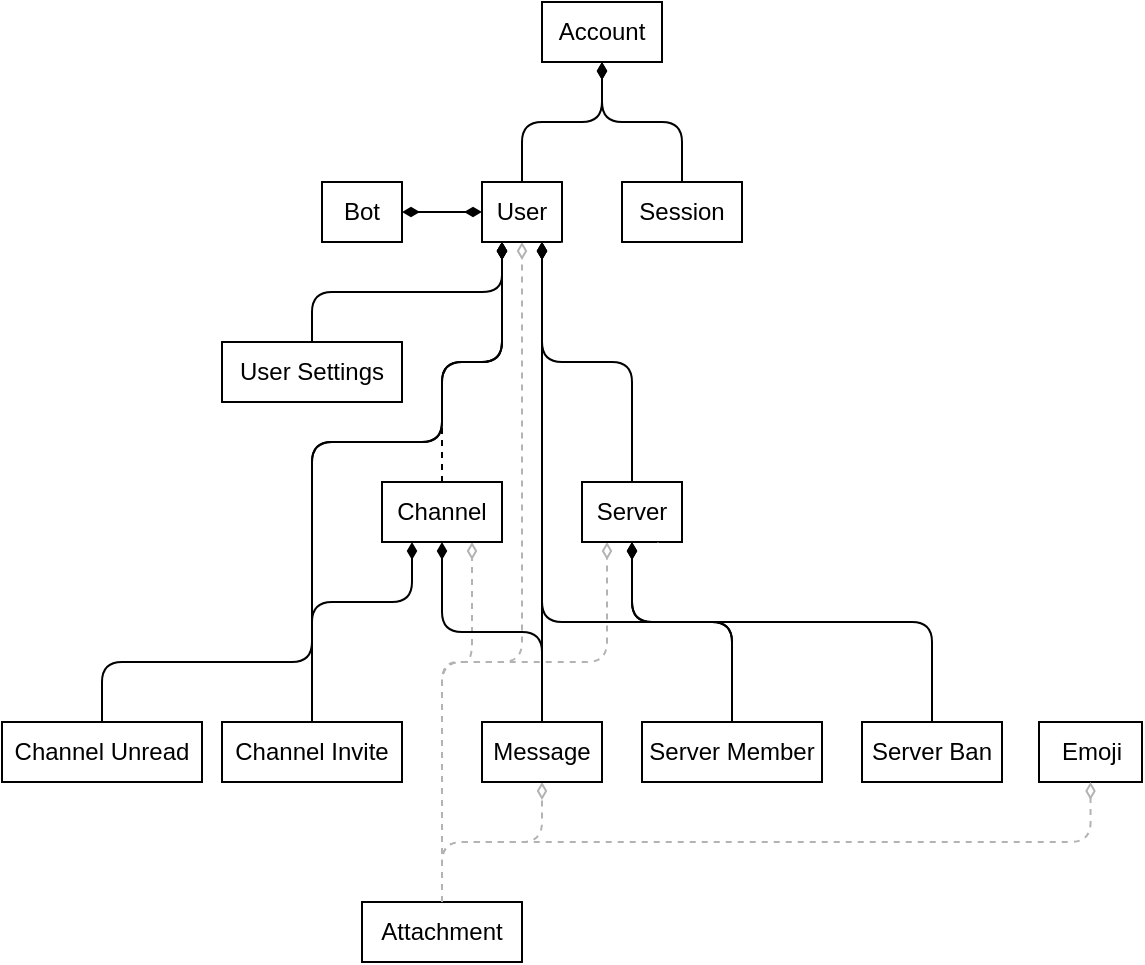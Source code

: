 <mxfile>
    <diagram id="9BKyaxnbqnTkbfLuLd1z" name="Page-1">
        <mxGraphModel dx="1033" dy="710" grid="1" gridSize="10" guides="1" tooltips="1" connect="1" arrows="1" fold="1" page="1" pageScale="1" pageWidth="827" pageHeight="1169" math="0" shadow="0">
            <root>
                <mxCell id="0"/>
                <mxCell id="1" parent="0"/>
                <mxCell id="56" style="edgeStyle=orthogonalEdgeStyle;html=1;exitX=0.5;exitY=0;exitDx=0;exitDy=0;entryX=0.5;entryY=1;entryDx=0;entryDy=0;startArrow=none;startFill=0;endArrow=diamondThin;endFill=0;strokeColor=#B3B3B3;dashed=1;" parent="1" source="2" target="6" edge="1">
                    <mxGeometry relative="1" as="geometry"/>
                </mxCell>
                <mxCell id="57" style="edgeStyle=orthogonalEdgeStyle;html=1;exitX=0.5;exitY=0;exitDx=0;exitDy=0;entryX=0.75;entryY=1;entryDx=0;entryDy=0;startArrow=none;startFill=0;endArrow=diamondThin;endFill=0;strokeColor=#B3B3B3;dashed=1;" parent="1" source="2" target="5" edge="1">
                    <mxGeometry relative="1" as="geometry">
                        <Array as="points">
                            <mxPoint x="260" y="370"/>
                            <mxPoint x="275" y="370"/>
                        </Array>
                    </mxGeometry>
                </mxCell>
                <mxCell id="58" style="edgeStyle=orthogonalEdgeStyle;html=1;exitX=0.5;exitY=0;exitDx=0;exitDy=0;entryX=0.25;entryY=1;entryDx=0;entryDy=0;startArrow=none;startFill=0;endArrow=diamondThin;endFill=0;strokeColor=#B3B3B3;dashed=1;" parent="1" source="2" target="9" edge="1">
                    <mxGeometry relative="1" as="geometry">
                        <Array as="points">
                            <mxPoint x="260" y="370"/>
                            <mxPoint x="342" y="370"/>
                        </Array>
                    </mxGeometry>
                </mxCell>
                <mxCell id="59" style="edgeStyle=orthogonalEdgeStyle;html=1;exitX=0.5;exitY=0;exitDx=0;exitDy=0;startArrow=none;startFill=0;endArrow=diamondThin;endFill=0;entryX=0.5;entryY=1;entryDx=0;entryDy=0;strokeColor=#B3B3B3;dashed=1;" parent="1" source="2" target="12" edge="1">
                    <mxGeometry relative="1" as="geometry">
                        <mxPoint x="300" y="250" as="targetPoint"/>
                        <Array as="points">
                            <mxPoint x="260" y="370"/>
                            <mxPoint x="300" y="370"/>
                        </Array>
                    </mxGeometry>
                </mxCell>
                <mxCell id="2" value="Attachment" style="rounded=0;whiteSpace=wrap;html=1;" parent="1" vertex="1">
                    <mxGeometry x="220" y="490" width="80" height="30" as="geometry"/>
                </mxCell>
                <mxCell id="49" style="edgeStyle=orthogonalEdgeStyle;html=1;exitX=0.5;exitY=0;exitDx=0;exitDy=0;entryX=0.25;entryY=1;entryDx=0;entryDy=0;startArrow=none;startFill=0;endArrow=diamondThin;endFill=1;" parent="1" source="3" target="5" edge="1">
                    <mxGeometry relative="1" as="geometry">
                        <Array as="points">
                            <mxPoint x="195" y="340"/>
                            <mxPoint x="245" y="340"/>
                        </Array>
                    </mxGeometry>
                </mxCell>
                <mxCell id="51" style="edgeStyle=orthogonalEdgeStyle;html=1;exitX=0.5;exitY=0;exitDx=0;exitDy=0;startArrow=none;startFill=0;endArrow=diamondThin;endFill=1;entryX=0.25;entryY=1;entryDx=0;entryDy=0;" parent="1" source="3" target="12" edge="1">
                    <mxGeometry relative="1" as="geometry">
                        <mxPoint x="290" y="160" as="targetPoint"/>
                        <Array as="points">
                            <mxPoint x="195" y="260"/>
                            <mxPoint x="260" y="260"/>
                            <mxPoint x="260" y="220"/>
                            <mxPoint x="290" y="220"/>
                        </Array>
                    </mxGeometry>
                </mxCell>
                <mxCell id="3" value="Channel Invite" style="rounded=0;whiteSpace=wrap;html=1;" parent="1" vertex="1">
                    <mxGeometry x="150" y="400" width="90" height="30" as="geometry"/>
                </mxCell>
                <mxCell id="4" value="Channel Unread" style="rounded=0;whiteSpace=wrap;html=1;" parent="1" vertex="1">
                    <mxGeometry x="40" y="400" width="100" height="30" as="geometry"/>
                </mxCell>
                <mxCell id="43" style="edgeStyle=orthogonalEdgeStyle;html=1;exitX=0.5;exitY=0;exitDx=0;exitDy=0;entryX=0.25;entryY=1;entryDx=0;entryDy=0;startArrow=none;startFill=0;endArrow=diamondThin;endFill=1;dashed=1;" parent="1" source="5" target="12" edge="1">
                    <mxGeometry relative="1" as="geometry"/>
                </mxCell>
                <mxCell id="60" style="edgeStyle=orthogonalEdgeStyle;html=1;exitX=1;exitY=0.5;exitDx=0;exitDy=0;entryX=0;entryY=0.5;entryDx=0;entryDy=0;dashed=1;startArrow=none;startFill=0;endArrow=diamondThin;endFill=1;strokeColor=#FFFFFF;" parent="1" source="5" target="9" edge="1">
                    <mxGeometry relative="1" as="geometry"/>
                </mxCell>
                <mxCell id="5" value="Channel" style="rounded=0;whiteSpace=wrap;html=1;" parent="1" vertex="1">
                    <mxGeometry x="230" y="280" width="60" height="30" as="geometry"/>
                </mxCell>
                <mxCell id="45" style="edgeStyle=orthogonalEdgeStyle;html=1;exitX=0.5;exitY=0;exitDx=0;exitDy=0;entryX=0.75;entryY=1;entryDx=0;entryDy=0;startArrow=none;startFill=0;endArrow=diamondThin;endFill=1;" parent="1" source="6" target="12" edge="1">
                    <mxGeometry relative="1" as="geometry"/>
                </mxCell>
                <mxCell id="46" style="edgeStyle=orthogonalEdgeStyle;html=1;exitX=0.5;exitY=0;exitDx=0;exitDy=0;entryX=0.5;entryY=1;entryDx=0;entryDy=0;startArrow=none;startFill=0;endArrow=diamondThin;endFill=1;" parent="1" source="6" target="5" edge="1">
                    <mxGeometry relative="1" as="geometry">
                        <Array as="points">
                            <mxPoint x="310" y="355"/>
                            <mxPoint x="260" y="355"/>
                        </Array>
                    </mxGeometry>
                </mxCell>
                <mxCell id="6" value="Message" style="rounded=0;whiteSpace=wrap;html=1;" parent="1" vertex="1">
                    <mxGeometry x="280" y="400" width="60" height="30" as="geometry"/>
                </mxCell>
                <mxCell id="54" style="edgeStyle=orthogonalEdgeStyle;html=1;exitX=0.5;exitY=0;exitDx=0;exitDy=0;entryX=0.5;entryY=1;entryDx=0;entryDy=0;startArrow=none;startFill=0;endArrow=diamondThin;endFill=1;" parent="1" source="7" target="9" edge="1">
                    <mxGeometry relative="1" as="geometry">
                        <Array as="points">
                            <mxPoint x="505" y="350"/>
                            <mxPoint x="355" y="350"/>
                        </Array>
                    </mxGeometry>
                </mxCell>
                <mxCell id="7" value="Server Ban" style="rounded=0;whiteSpace=wrap;html=1;" parent="1" vertex="1">
                    <mxGeometry x="470" y="400" width="70" height="30" as="geometry"/>
                </mxCell>
                <mxCell id="47" style="edgeStyle=orthogonalEdgeStyle;html=1;exitX=0.5;exitY=0;exitDx=0;exitDy=0;entryX=0.5;entryY=1;entryDx=0;entryDy=0;startArrow=none;startFill=0;endArrow=diamondThin;endFill=1;" parent="1" source="8" target="9" edge="1">
                    <mxGeometry relative="1" as="geometry">
                        <Array as="points">
                            <mxPoint x="405" y="350"/>
                            <mxPoint x="355" y="350"/>
                        </Array>
                    </mxGeometry>
                </mxCell>
                <mxCell id="48" style="edgeStyle=orthogonalEdgeStyle;html=1;exitX=0.5;exitY=0;exitDx=0;exitDy=0;entryX=0.75;entryY=1;entryDx=0;entryDy=0;startArrow=none;startFill=0;endArrow=diamondThin;endFill=1;" parent="1" source="8" target="12" edge="1">
                    <mxGeometry relative="1" as="geometry">
                        <Array as="points">
                            <mxPoint x="405" y="350"/>
                            <mxPoint x="310" y="350"/>
                        </Array>
                    </mxGeometry>
                </mxCell>
                <mxCell id="8" value="Server Member" style="rounded=0;whiteSpace=wrap;html=1;" parent="1" vertex="1">
                    <mxGeometry x="360" y="400" width="90" height="30" as="geometry"/>
                </mxCell>
                <mxCell id="29" style="edgeStyle=orthogonalEdgeStyle;html=1;exitX=1;exitY=0.5;exitDx=0;exitDy=0;entryX=0;entryY=0.5;entryDx=0;entryDy=0;endArrow=diamondThin;endFill=1;startArrow=diamondThin;startFill=1;" parent="1" source="10" target="12" edge="1">
                    <mxGeometry relative="1" as="geometry">
                        <Array as="points">
                            <mxPoint x="240" y="145"/>
                        </Array>
                    </mxGeometry>
                </mxCell>
                <mxCell id="10" value="Bot" style="rounded=0;whiteSpace=wrap;html=1;" parent="1" vertex="1">
                    <mxGeometry x="200" y="130" width="40" height="30" as="geometry"/>
                </mxCell>
                <mxCell id="31" style="edgeStyle=orthogonalEdgeStyle;html=1;exitX=0.5;exitY=0;exitDx=0;exitDy=0;entryX=0.25;entryY=1;entryDx=0;entryDy=0;startArrow=none;startFill=0;endArrow=diamondThin;endFill=1;" parent="1" source="11" target="12" edge="1">
                    <mxGeometry relative="1" as="geometry"/>
                </mxCell>
                <mxCell id="11" value="User Settings" style="rounded=0;whiteSpace=wrap;html=1;" parent="1" vertex="1">
                    <mxGeometry x="150" y="210" width="90" height="30" as="geometry"/>
                </mxCell>
                <mxCell id="15" style="edgeStyle=orthogonalEdgeStyle;html=1;exitX=0.5;exitY=0;exitDx=0;exitDy=0;entryX=0.5;entryY=1;entryDx=0;entryDy=0;endArrow=diamondThin;endFill=1;" parent="1" source="12" target="13" edge="1">
                    <mxGeometry relative="1" as="geometry"/>
                </mxCell>
                <mxCell id="12" value="User" style="rounded=0;whiteSpace=wrap;html=1;" parent="1" vertex="1">
                    <mxGeometry x="280" y="130" width="40" height="30" as="geometry"/>
                </mxCell>
                <mxCell id="13" value="Account" style="rounded=0;whiteSpace=wrap;html=1;" parent="1" vertex="1">
                    <mxGeometry x="310" y="40" width="60" height="30" as="geometry"/>
                </mxCell>
                <mxCell id="17" style="edgeStyle=orthogonalEdgeStyle;html=1;exitX=0.5;exitY=0;exitDx=0;exitDy=0;entryX=0.5;entryY=1;entryDx=0;entryDy=0;endArrow=diamondThin;endFill=1;" parent="1" source="14" target="13" edge="1">
                    <mxGeometry relative="1" as="geometry"/>
                </mxCell>
                <mxCell id="14" value="Session" style="rounded=0;whiteSpace=wrap;html=1;" parent="1" vertex="1">
                    <mxGeometry x="350" y="130" width="60" height="30" as="geometry"/>
                </mxCell>
                <mxCell id="44" style="edgeStyle=orthogonalEdgeStyle;html=1;exitX=0.5;exitY=0;exitDx=0;exitDy=0;startArrow=none;startFill=0;endArrow=diamondThin;endFill=1;entryX=0.75;entryY=1;entryDx=0;entryDy=0;" parent="1" source="9" target="12" edge="1">
                    <mxGeometry relative="1" as="geometry">
                        <mxPoint x="310" y="160" as="targetPoint"/>
                        <Array as="points">
                            <mxPoint x="355" y="220"/>
                            <mxPoint x="310" y="220"/>
                        </Array>
                    </mxGeometry>
                </mxCell>
                <mxCell id="9" value="Server" style="rounded=0;whiteSpace=wrap;html=1;" parent="1" vertex="1">
                    <mxGeometry x="330" y="280" width="50" height="30" as="geometry"/>
                </mxCell>
                <mxCell id="55" style="edgeStyle=orthogonalEdgeStyle;html=1;exitX=0.5;exitY=0;exitDx=0;exitDy=0;startArrow=none;startFill=0;endArrow=diamondThin;endFill=1;" parent="1" source="4" edge="1">
                    <mxGeometry relative="1" as="geometry">
                        <mxPoint x="290" y="160" as="targetPoint"/>
                        <mxPoint x="200" y="400" as="sourcePoint"/>
                        <Array as="points">
                            <mxPoint x="90" y="370"/>
                            <mxPoint x="195" y="370"/>
                            <mxPoint x="195" y="260"/>
                            <mxPoint x="260" y="260"/>
                            <mxPoint x="260" y="220"/>
                            <mxPoint x="290" y="220"/>
                        </Array>
                    </mxGeometry>
                </mxCell>
                <mxCell id="63" value="" style="edgeStyle=orthogonalEdgeStyle;html=1;startArrow=none;startFill=0;endArrow=diamondThin;endFill=0;strokeColor=#FFFFFF;entryX=1;entryY=1;entryDx=0;entryDy=0;" parent="1" source="61" target="12" edge="1">
                    <mxGeometry relative="1" as="geometry">
                        <mxPoint x="584.25" y="335" as="targetPoint"/>
                        <Array as="points">
                            <mxPoint x="584" y="340"/>
                            <mxPoint x="390" y="340"/>
                            <mxPoint x="390" y="210"/>
                            <mxPoint x="320" y="210"/>
                        </Array>
                    </mxGeometry>
                </mxCell>
                <mxCell id="64" style="edgeStyle=orthogonalEdgeStyle;html=1;exitX=0.5;exitY=0;exitDx=0;exitDy=0;entryX=0.75;entryY=1;entryDx=0;entryDy=0;startArrow=none;startFill=0;endArrow=diamondThin;endFill=1;strokeColor=#FFFFFF;" parent="1" source="61" target="9" edge="1">
                    <mxGeometry relative="1" as="geometry">
                        <Array as="points">
                            <mxPoint x="584" y="340"/>
                            <mxPoint x="368" y="340"/>
                            <mxPoint x="368" y="310"/>
                        </Array>
                    </mxGeometry>
                </mxCell>
                <mxCell id="61" value="Emoji" style="rounded=0;whiteSpace=wrap;html=1;" parent="1" vertex="1">
                    <mxGeometry x="558.5" y="400" width="51.5" height="30" as="geometry"/>
                </mxCell>
                <mxCell id="65" style="edgeStyle=orthogonalEdgeStyle;html=1;exitX=0.5;exitY=0;exitDx=0;exitDy=0;entryX=0.5;entryY=1;entryDx=0;entryDy=0;startArrow=none;startFill=0;endArrow=diamondThin;endFill=0;strokeColor=#B3B3B3;dashed=1;" parent="1" source="2" target="61" edge="1">
                    <mxGeometry relative="1" as="geometry">
                        <mxPoint x="270" y="500" as="sourcePoint"/>
                        <mxPoint x="320" y="440" as="targetPoint"/>
                    </mxGeometry>
                </mxCell>
            </root>
        </mxGraphModel>
    </diagram>
</mxfile>